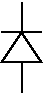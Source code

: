 #FIG 3.2
Landscape
Center
Inches
Letter  
100.00
Single
-2
1200 2
6 5400 5100 5700 5775
6 5400 5325 5700 5550
2 1 0 1 0 7 50 -1 -1 0.000 0 0 -1 0 0 2
	 5700 5325 5400 5325
2 1 0 1 0 7 50 -1 -1 0.000 0 0 -1 0 0 4
	 5550 5325 5400 5550 5700 5550 5550 5325
-6
2 1 0 1 0 7 50 -1 -1 0.000 0 0 -1 0 0 2
	 5550 5325 5550 5100
2 1 0 1 0 7 50 -1 -1 0.000 0 0 -1 0 0 2
	 5550 5550 5550 5775
-6
